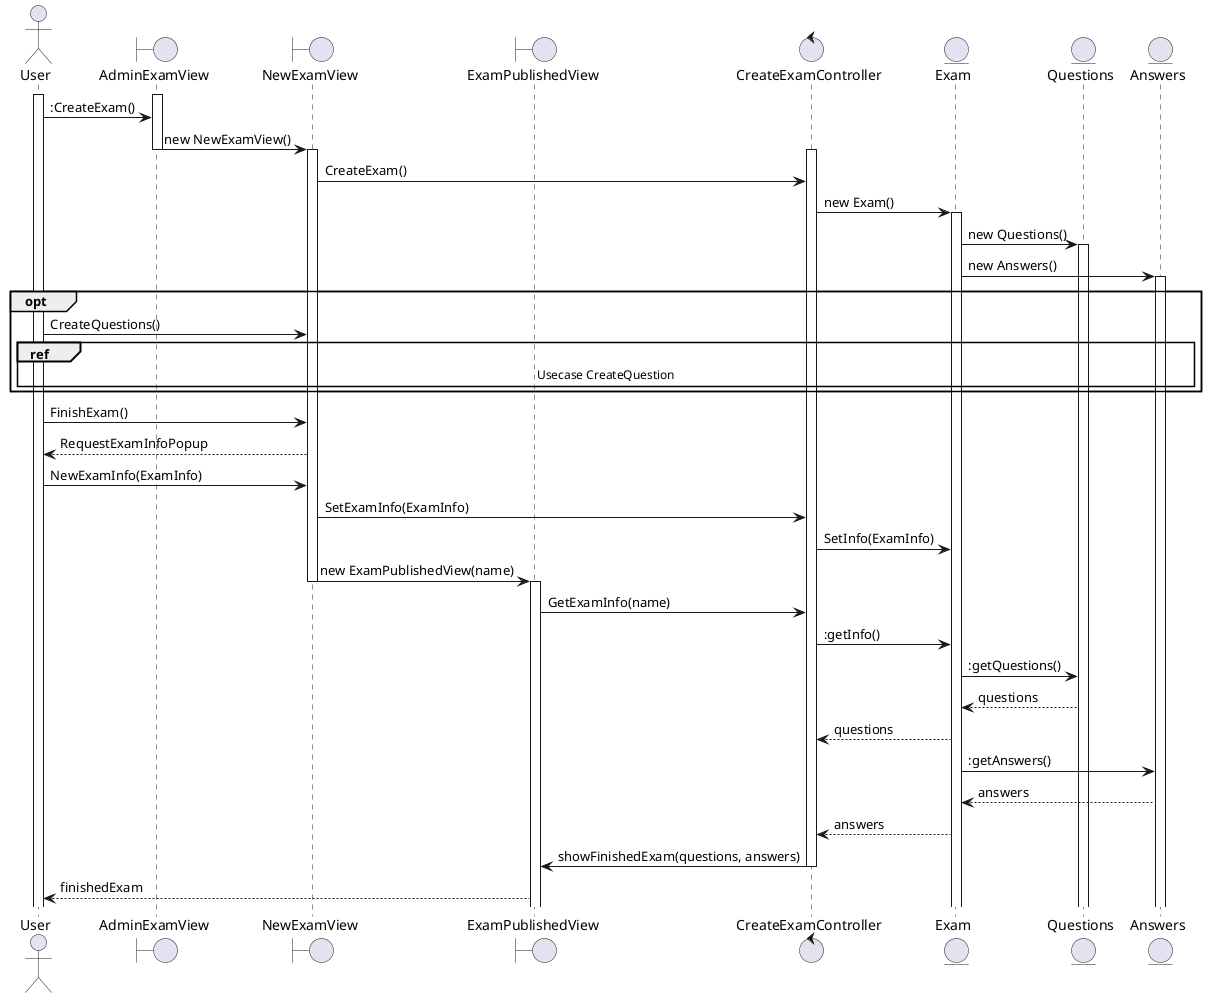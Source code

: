 @startuml
actor User

boundary AdminExamView as AV
boundary NewExamView as NV
boundary ExamPublishedView as PV

control CreateExamController as C

entity Exam as X
entity Questions as Q
entity Answers as A
activate User
activate AV

User -> AV : :CreateExam()

AV -> NV : new NewExamView()
deactivate AV
activate NV

activate C
NV -> C : CreateExam()
C -> X : new Exam()
activate X
X -> Q : new Questions()
activate Q
X -> A : new Answers()
activate A

opt 
User -> NV : CreateQuestions()
ref over User,A
Usecase CreateQuestion
end ref

end

User -> NV : FinishExam()

NV --> User : RequestExamInfoPopup

User -> NV : NewExamInfo(ExamInfo)

NV -> C : SetExamInfo(ExamInfo)

C -> X : SetInfo(ExamInfo)

NV-> PV : new ExamPublishedView(name)
deactivate NV
activate PV

PV -> C : GetExamInfo(name)

C -> X : :getInfo()

X -> Q : :getQuestions()
Q --> X : questions
X --> C : questions

X -> A : :getAnswers()
A --> X : answers
X --> C : answers


C -> PV : showFinishedExam(questions, answers)
deactivate C

PV --> User : finishedExam
@enduml
